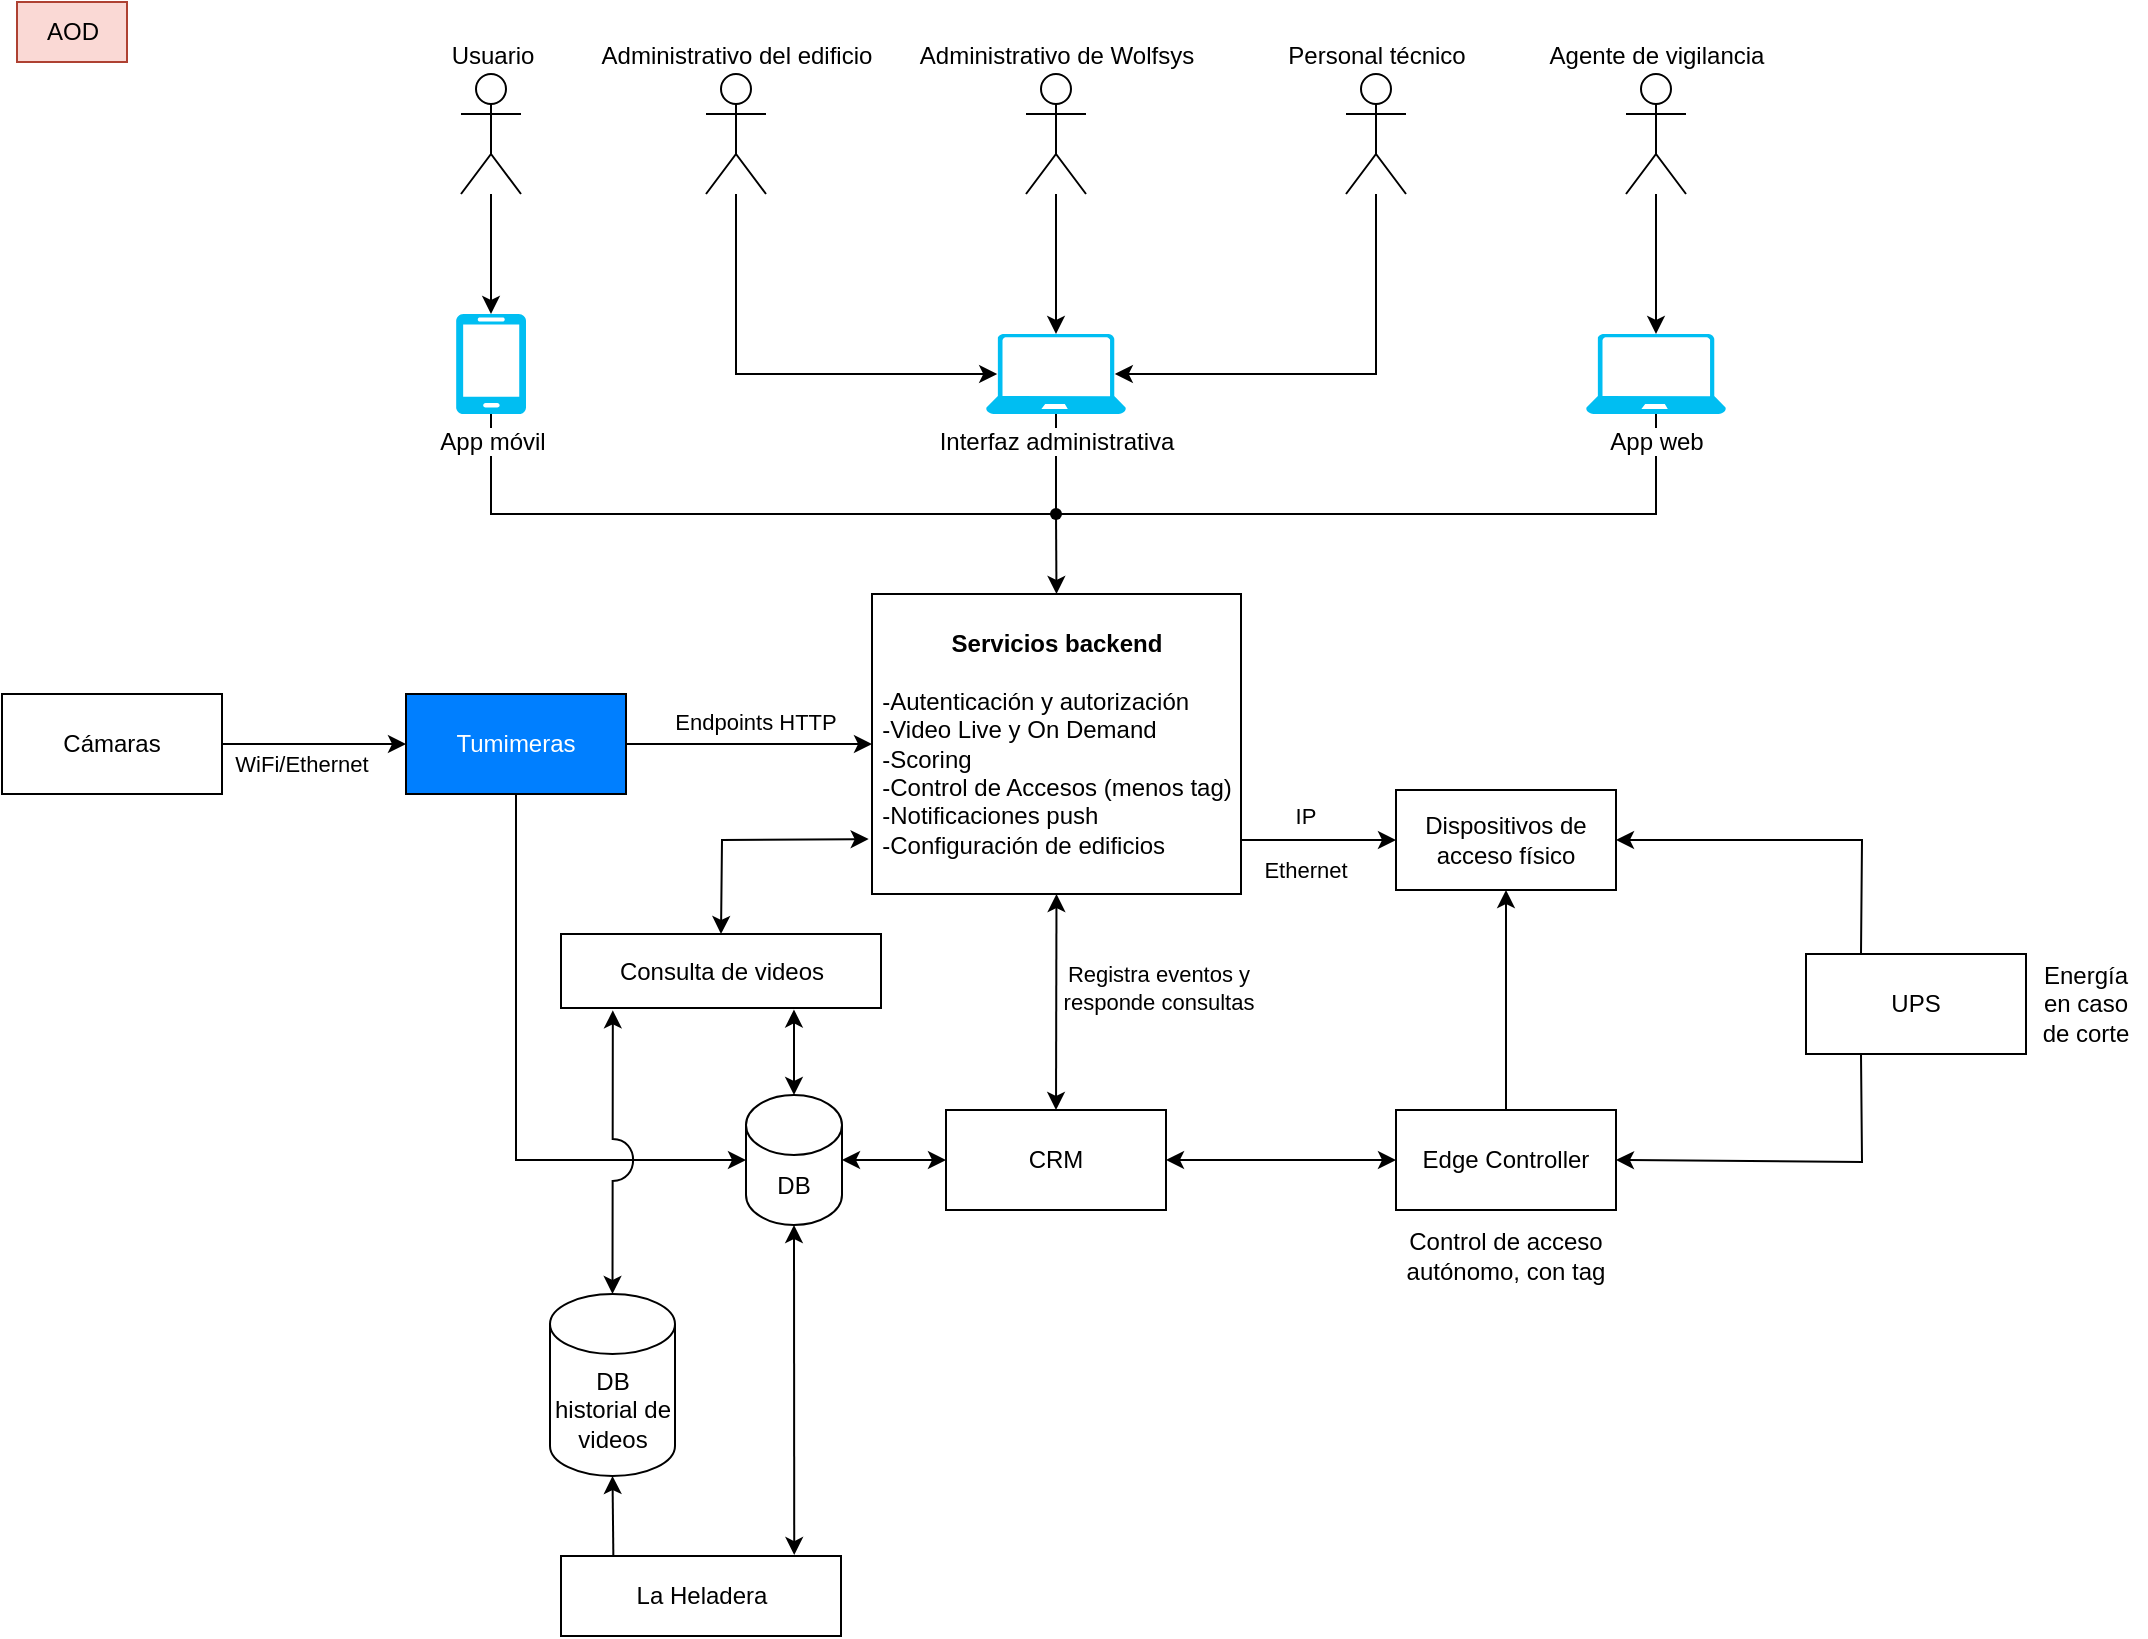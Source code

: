 <mxfile version="27.1.4">
  <diagram name="Page-1" id="A_d-Qr13XHkfKN404QjA">
    <mxGraphModel dx="1426" dy="823" grid="1" gridSize="10" guides="1" tooltips="1" connect="1" arrows="1" fold="1" page="1" pageScale="1" pageWidth="1169" pageHeight="827" math="0" shadow="0">
      <root>
        <mxCell id="0" />
        <mxCell id="1" parent="0" />
        <mxCell id="2USoUXH-JXkQr2h2Ghpu-1" value="Usuario" style="shape=umlActor;verticalLabelPosition=top;verticalAlign=bottom;html=1;align=center;labelPosition=center;" parent="1" vertex="1">
          <mxGeometry x="229.5" y="46" width="30" height="60" as="geometry" />
        </mxCell>
        <mxCell id="2USoUXH-JXkQr2h2Ghpu-6" value="Administrativo del edificio" style="shape=umlActor;verticalLabelPosition=top;verticalAlign=bottom;html=1;labelPosition=center;align=center;" parent="1" vertex="1">
          <mxGeometry x="352" y="46" width="30" height="60" as="geometry" />
        </mxCell>
        <mxCell id="2USoUXH-JXkQr2h2Ghpu-23" style="edgeStyle=orthogonalEdgeStyle;rounded=0;orthogonalLoop=1;jettySize=auto;html=1;" parent="1" source="2USoUXH-JXkQr2h2Ghpu-7" target="2USoUXH-JXkQr2h2Ghpu-17" edge="1">
          <mxGeometry relative="1" as="geometry" />
        </mxCell>
        <mxCell id="2USoUXH-JXkQr2h2Ghpu-7" value="Agente de vigilancia" style="shape=umlActor;verticalLabelPosition=top;verticalAlign=bottom;html=1;labelPosition=center;align=center;" parent="1" vertex="1">
          <mxGeometry x="812" y="46" width="30" height="60" as="geometry" />
        </mxCell>
        <mxCell id="2USoUXH-JXkQr2h2Ghpu-8" value="Personal técnico" style="shape=umlActor;verticalLabelPosition=top;verticalAlign=bottom;html=1;labelPosition=center;align=center;" parent="1" vertex="1">
          <mxGeometry x="672" y="46" width="30" height="60" as="geometry" />
        </mxCell>
        <mxCell id="2USoUXH-JXkQr2h2Ghpu-12" value="Administrativo de Wolfsys" style="shape=umlActor;verticalLabelPosition=top;verticalAlign=bottom;html=1;labelPosition=center;align=center;" parent="1" vertex="1">
          <mxGeometry x="512" y="46" width="30" height="60" as="geometry" />
        </mxCell>
        <mxCell id="2USoUXH-JXkQr2h2Ghpu-37" style="edgeStyle=orthogonalEdgeStyle;rounded=0;orthogonalLoop=1;jettySize=auto;html=1;entryX=0.397;entryY=0.553;entryDx=0;entryDy=0;entryPerimeter=0;endArrow=none;startFill=0;" parent="1" source="2USoUXH-JXkQr2h2Ghpu-14" target="_ZhD5MY3oaE8I9x_8OGQ-15" edge="1">
          <mxGeometry relative="1" as="geometry">
            <Array as="points">
              <mxPoint x="245" y="266" />
            </Array>
          </mxGeometry>
        </mxCell>
        <mxCell id="2USoUXH-JXkQr2h2Ghpu-14" value="App móvil" style="verticalLabelPosition=bottom;html=1;verticalAlign=top;align=center;strokeColor=none;fillColor=#00BEF2;shape=mxgraph.azure.mobile;pointerEvents=1;labelBackgroundColor=default;" parent="1" vertex="1">
          <mxGeometry x="227" y="166" width="35" height="50" as="geometry" />
        </mxCell>
        <mxCell id="2USoUXH-JXkQr2h2Ghpu-26" style="edgeStyle=orthogonalEdgeStyle;rounded=0;orthogonalLoop=1;jettySize=auto;html=1;entryX=0.497;entryY=0.36;entryDx=0;entryDy=0;entryPerimeter=0;endArrow=none;startFill=0;" parent="1" source="2USoUXH-JXkQr2h2Ghpu-15" target="_ZhD5MY3oaE8I9x_8OGQ-15" edge="1">
          <mxGeometry relative="1" as="geometry">
            <mxPoint x="527" y="356" as="targetPoint" />
          </mxGeometry>
        </mxCell>
        <mxCell id="2USoUXH-JXkQr2h2Ghpu-15" value="Interfaz administrativa" style="verticalLabelPosition=bottom;html=1;verticalAlign=top;align=center;strokeColor=none;fillColor=#00BEF2;shape=mxgraph.azure.laptop;pointerEvents=1;labelBackgroundColor=default;" parent="1" vertex="1">
          <mxGeometry x="492" y="176" width="70" height="40" as="geometry" />
        </mxCell>
        <mxCell id="2USoUXH-JXkQr2h2Ghpu-36" style="edgeStyle=orthogonalEdgeStyle;rounded=0;orthogonalLoop=1;jettySize=auto;html=1;entryX=0.61;entryY=0.567;entryDx=0;entryDy=0;entryPerimeter=0;endArrow=none;startFill=0;" parent="1" source="2USoUXH-JXkQr2h2Ghpu-17" target="_ZhD5MY3oaE8I9x_8OGQ-15" edge="1">
          <mxGeometry relative="1" as="geometry">
            <Array as="points">
              <mxPoint x="827" y="266" />
            </Array>
          </mxGeometry>
        </mxCell>
        <mxCell id="2USoUXH-JXkQr2h2Ghpu-17" value="App web" style="verticalLabelPosition=bottom;html=1;verticalAlign=top;align=center;strokeColor=none;fillColor=#00BEF2;shape=mxgraph.azure.laptop;pointerEvents=1;labelBackgroundColor=default;" parent="1" vertex="1">
          <mxGeometry x="792" y="176" width="70" height="40" as="geometry" />
        </mxCell>
        <mxCell id="2USoUXH-JXkQr2h2Ghpu-19" style="rounded=0;orthogonalLoop=1;jettySize=auto;html=1;entryX=0.5;entryY=0;entryDx=0;entryDy=0;entryPerimeter=0;" parent="1" source="2USoUXH-JXkQr2h2Ghpu-1" target="2USoUXH-JXkQr2h2Ghpu-14" edge="1">
          <mxGeometry relative="1" as="geometry" />
        </mxCell>
        <mxCell id="2USoUXH-JXkQr2h2Ghpu-21" style="rounded=0;orthogonalLoop=1;jettySize=auto;html=1;entryX=0.5;entryY=0;entryDx=0;entryDy=0;entryPerimeter=0;" parent="1" source="2USoUXH-JXkQr2h2Ghpu-12" target="2USoUXH-JXkQr2h2Ghpu-15" edge="1">
          <mxGeometry relative="1" as="geometry" />
        </mxCell>
        <mxCell id="2USoUXH-JXkQr2h2Ghpu-22" style="rounded=0;orthogonalLoop=1;jettySize=auto;html=1;entryX=0.92;entryY=0.5;entryDx=0;entryDy=0;entryPerimeter=0;" parent="1" source="2USoUXH-JXkQr2h2Ghpu-8" target="2USoUXH-JXkQr2h2Ghpu-15" edge="1">
          <mxGeometry relative="1" as="geometry">
            <Array as="points">
              <mxPoint x="687" y="196" />
            </Array>
          </mxGeometry>
        </mxCell>
        <mxCell id="2USoUXH-JXkQr2h2Ghpu-24" style="rounded=0;orthogonalLoop=1;jettySize=auto;html=1;entryX=0.08;entryY=0.5;entryDx=0;entryDy=0;entryPerimeter=0;" parent="1" source="2USoUXH-JXkQr2h2Ghpu-6" target="2USoUXH-JXkQr2h2Ghpu-15" edge="1">
          <mxGeometry relative="1" as="geometry">
            <Array as="points">
              <mxPoint x="367" y="196" />
            </Array>
          </mxGeometry>
        </mxCell>
        <mxCell id="2USoUXH-JXkQr2h2Ghpu-66" style="rounded=0;orthogonalLoop=1;jettySize=auto;html=1;exitX=0.5;exitY=1;exitDx=0;exitDy=0;entryX=0.5;entryY=0;entryDx=0;entryDy=0;startArrow=classic;startFill=1;" parent="1" source="2USoUXH-JXkQr2h2Ghpu-35" target="2USoUXH-JXkQr2h2Ghpu-60" edge="1">
          <mxGeometry relative="1" as="geometry" />
        </mxCell>
        <mxCell id="2USoUXH-JXkQr2h2Ghpu-35" value="&lt;b&gt;Servicios backend&lt;/b&gt;&lt;div&gt;&lt;b&gt;&lt;br&gt;&lt;/b&gt;&lt;div style=&quot;text-align: left;&quot;&gt;-Autenticación y autorización&lt;/div&gt;&lt;div style=&quot;text-align: left;&quot;&gt;-&lt;span style=&quot;background-color: transparent; color: light-dark(rgb(0, 0, 0), rgb(255, 255, 255));&quot;&gt;Video Live y On Demand&lt;/span&gt;&lt;span style=&quot;background-color: transparent; color: light-dark(rgb(0, 0, 0), rgb(255, 255, 255));&quot;&gt;&amp;nbsp;&lt;/span&gt;&lt;/div&gt;&lt;div style=&quot;text-align: left;&quot;&gt;&lt;span style=&quot;background-color: transparent; color: light-dark(rgb(0, 0, 0), rgb(255, 255, 255));&quot;&gt;-Scoring&lt;/span&gt;&lt;/div&gt;&lt;div style=&quot;text-align: left;&quot;&gt;&lt;span style=&quot;background-color: transparent; color: light-dark(rgb(0, 0, 0), rgb(255, 255, 255));&quot;&gt;-Control de Accesos (menos tag)&lt;/span&gt;&lt;/div&gt;&lt;div style=&quot;text-align: left;&quot;&gt;&lt;span style=&quot;background-color: transparent; color: light-dark(rgb(0, 0, 0), rgb(255, 255, 255));&quot;&gt;-Notificaciones&lt;/span&gt;&lt;span style=&quot;background-color: transparent; color: light-dark(rgb(0, 0, 0), rgb(255, 255, 255));&quot;&gt;&amp;nbsp;push&lt;/span&gt;&lt;/div&gt;&lt;div style=&quot;text-align: left;&quot;&gt;&lt;span style=&quot;background-color: transparent; color: light-dark(rgb(0, 0, 0), rgb(255, 255, 255));&quot;&gt;-Configuración&lt;/span&gt;&lt;span style=&quot;background-color: transparent; color: light-dark(rgb(0, 0, 0), rgb(255, 255, 255));&quot; class=&quot;Apple-converted-space&quot;&gt;&amp;nbsp;de edificios&lt;/span&gt;&lt;/div&gt;&lt;/div&gt;" style="html=1;whiteSpace=wrap;" parent="1" vertex="1">
          <mxGeometry x="435" y="306" width="184.5" height="150" as="geometry" />
        </mxCell>
        <mxCell id="2USoUXH-JXkQr2h2Ghpu-49" style="rounded=0;orthogonalLoop=1;jettySize=auto;html=1;entryX=0.5;entryY=1;entryDx=0;entryDy=0;" parent="1" source="2USoUXH-JXkQr2h2Ghpu-39" target="2USoUXH-JXkQr2h2Ghpu-42" edge="1">
          <mxGeometry relative="1" as="geometry" />
        </mxCell>
        <mxCell id="2USoUXH-JXkQr2h2Ghpu-39" value="Edge Controller" style="html=1;whiteSpace=wrap;" parent="1" vertex="1">
          <mxGeometry x="697" y="564" width="110" height="50" as="geometry" />
        </mxCell>
        <mxCell id="2USoUXH-JXkQr2h2Ghpu-64" style="rounded=0;orthogonalLoop=1;jettySize=auto;html=1;exitX=1;exitY=0.5;exitDx=0;exitDy=0;entryX=0;entryY=0.5;entryDx=0;entryDy=0;" parent="1" source="2USoUXH-JXkQr2h2Ghpu-40" target="2USoUXH-JXkQr2h2Ghpu-35" edge="1">
          <mxGeometry relative="1" as="geometry" />
        </mxCell>
        <mxCell id="2USoUXH-JXkQr2h2Ghpu-69" style="rounded=0;orthogonalLoop=1;jettySize=auto;html=1;exitX=0.5;exitY=1;exitDx=0;exitDy=0;entryX=0;entryY=0.5;entryDx=0;entryDy=0;entryPerimeter=0;" parent="1" source="2USoUXH-JXkQr2h2Ghpu-40" target="2USoUXH-JXkQr2h2Ghpu-45" edge="1">
          <mxGeometry relative="1" as="geometry">
            <Array as="points">
              <mxPoint x="257" y="589" />
            </Array>
            <mxPoint x="260" y="455" as="sourcePoint" />
          </mxGeometry>
        </mxCell>
        <mxCell id="2USoUXH-JXkQr2h2Ghpu-40" value="Tumimeras" style="html=1;whiteSpace=wrap;labelBackgroundColor=none;fontColor=light-dark(#ffffff, #ededed);fillColor=#007FFF;" parent="1" vertex="1">
          <mxGeometry x="202" y="356" width="110" height="50" as="geometry" />
        </mxCell>
        <mxCell id="2USoUXH-JXkQr2h2Ghpu-58" style="rounded=0;orthogonalLoop=1;jettySize=auto;html=1;exitX=1;exitY=0.5;exitDx=0;exitDy=0;entryX=0;entryY=0.5;entryDx=0;entryDy=0;" parent="1" source="2USoUXH-JXkQr2h2Ghpu-41" target="2USoUXH-JXkQr2h2Ghpu-40" edge="1">
          <mxGeometry relative="1" as="geometry" />
        </mxCell>
        <mxCell id="2USoUXH-JXkQr2h2Ghpu-41" value="Cámaras" style="html=1;whiteSpace=wrap;" parent="1" vertex="1">
          <mxGeometry y="356" width="110" height="50" as="geometry" />
        </mxCell>
        <mxCell id="2USoUXH-JXkQr2h2Ghpu-42" value="Dispositivos de acceso físico" style="html=1;whiteSpace=wrap;" parent="1" vertex="1">
          <mxGeometry x="697" y="404" width="110" height="50" as="geometry" />
        </mxCell>
        <mxCell id="2USoUXH-JXkQr2h2Ghpu-45" value="DB" style="shape=cylinder3;whiteSpace=wrap;html=1;boundedLbl=1;backgroundOutline=1;size=15;" parent="1" vertex="1">
          <mxGeometry x="372" y="556.5" width="48" height="65" as="geometry" />
        </mxCell>
        <mxCell id="2USoUXH-JXkQr2h2Ghpu-55" style="rounded=0;orthogonalLoop=1;jettySize=auto;html=1;exitX=0.25;exitY=1;exitDx=0;exitDy=0;entryX=1;entryY=0.5;entryDx=0;entryDy=0;" parent="1" source="2USoUXH-JXkQr2h2Ghpu-54" target="2USoUXH-JXkQr2h2Ghpu-39" edge="1">
          <mxGeometry relative="1" as="geometry">
            <mxPoint x="929.5" y="558" as="sourcePoint" />
            <Array as="points">
              <mxPoint x="930" y="590" />
            </Array>
          </mxGeometry>
        </mxCell>
        <mxCell id="2USoUXH-JXkQr2h2Ghpu-56" style="rounded=0;orthogonalLoop=1;jettySize=auto;html=1;entryX=1;entryY=0.5;entryDx=0;entryDy=0;exitX=0.25;exitY=0;exitDx=0;exitDy=0;" parent="1" source="2USoUXH-JXkQr2h2Ghpu-54" target="2USoUXH-JXkQr2h2Ghpu-42" edge="1">
          <mxGeometry relative="1" as="geometry">
            <Array as="points">
              <mxPoint x="930" y="429" />
            </Array>
          </mxGeometry>
        </mxCell>
        <mxCell id="2USoUXH-JXkQr2h2Ghpu-54" value="UPS" style="html=1;whiteSpace=wrap;" parent="1" vertex="1">
          <mxGeometry x="902" y="486" width="110" height="50" as="geometry" />
        </mxCell>
        <mxCell id="2USoUXH-JXkQr2h2Ghpu-67" style="rounded=0;orthogonalLoop=1;jettySize=auto;html=1;exitX=1;exitY=0.5;exitDx=0;exitDy=0;entryX=0;entryY=0.5;entryDx=0;entryDy=0;startArrow=classic;startFill=1;" parent="1" source="2USoUXH-JXkQr2h2Ghpu-60" target="2USoUXH-JXkQr2h2Ghpu-39" edge="1">
          <mxGeometry relative="1" as="geometry" />
        </mxCell>
        <mxCell id="2USoUXH-JXkQr2h2Ghpu-60" value="CRM" style="html=1;whiteSpace=wrap;" parent="1" vertex="1">
          <mxGeometry x="472" y="564" width="110" height="50" as="geometry" />
        </mxCell>
        <mxCell id="2USoUXH-JXkQr2h2Ghpu-61" style="rounded=0;orthogonalLoop=1;jettySize=auto;html=1;exitX=0;exitY=0.5;exitDx=0;exitDy=0;entryX=1;entryY=0.5;entryDx=0;entryDy=0;entryPerimeter=0;startArrow=classic;startFill=1;" parent="1" source="2USoUXH-JXkQr2h2Ghpu-60" target="2USoUXH-JXkQr2h2Ghpu-45" edge="1">
          <mxGeometry relative="1" as="geometry" />
        </mxCell>
        <mxCell id="_ZhD5MY3oaE8I9x_8OGQ-1" value="AOD" style="rounded=0;whiteSpace=wrap;html=1;fillColor=#fad9d5;strokeColor=#ae4132;" parent="1" vertex="1">
          <mxGeometry x="7.5" y="10" width="55" height="30" as="geometry" />
        </mxCell>
        <mxCell id="_ZhD5MY3oaE8I9x_8OGQ-5" value="" style="endArrow=classic;html=1;rounded=0;exitX=1.001;exitY=0.82;exitDx=0;exitDy=0;exitPerimeter=0;entryX=0;entryY=0.5;entryDx=0;entryDy=0;" parent="1" source="2USoUXH-JXkQr2h2Ghpu-35" target="2USoUXH-JXkQr2h2Ghpu-42" edge="1">
          <mxGeometry width="50" height="50" relative="1" as="geometry">
            <mxPoint x="737" y="376" as="sourcePoint" />
            <mxPoint x="787" y="326" as="targetPoint" />
          </mxGeometry>
        </mxCell>
        <mxCell id="_ZhD5MY3oaE8I9x_8OGQ-6" value="Endpoints HTTP" style="text;html=1;align=center;verticalAlign=middle;whiteSpace=wrap;rounded=0;fontSize=11;" parent="1" vertex="1">
          <mxGeometry x="327" y="359" width="100" height="21" as="geometry" />
        </mxCell>
        <mxCell id="_ZhD5MY3oaE8I9x_8OGQ-7" value="" style="endArrow=classic;html=1;rounded=0;entryX=-0.009;entryY=0.817;entryDx=0;entryDy=0;entryPerimeter=0;exitX=0.5;exitY=0;exitDx=0;exitDy=0;startArrow=classic;startFill=1;" parent="1" source="_ZhD5MY3oaE8I9x_8OGQ-8" target="2USoUXH-JXkQr2h2Ghpu-35" edge="1">
          <mxGeometry width="50" height="50" relative="1" as="geometry">
            <mxPoint x="359.5" y="446" as="sourcePoint" />
            <mxPoint x="417" y="436.8" as="targetPoint" />
            <Array as="points">
              <mxPoint x="360" y="429" />
            </Array>
          </mxGeometry>
        </mxCell>
        <mxCell id="_ZhD5MY3oaE8I9x_8OGQ-8" value="Consulta de videos" style="html=1;whiteSpace=wrap;" parent="1" vertex="1">
          <mxGeometry x="279.5" y="476" width="160" height="37" as="geometry" />
        </mxCell>
        <mxCell id="_ZhD5MY3oaE8I9x_8OGQ-9" value="" style="endArrow=classic;html=1;rounded=0;exitX=0.728;exitY=1.02;exitDx=0;exitDy=0;entryX=0.5;entryY=0;entryDx=0;entryDy=0;entryPerimeter=0;startArrow=classic;startFill=1;exitPerimeter=0;endFill=1;" parent="1" source="_ZhD5MY3oaE8I9x_8OGQ-8" target="2USoUXH-JXkQr2h2Ghpu-45" edge="1">
          <mxGeometry width="50" height="50" relative="1" as="geometry">
            <mxPoint x="270" y="566" as="sourcePoint" />
            <mxPoint x="320" y="516" as="targetPoint" />
          </mxGeometry>
        </mxCell>
        <mxCell id="_ZhD5MY3oaE8I9x_8OGQ-10" value="DB historial de videos" style="shape=cylinder3;whiteSpace=wrap;html=1;boundedLbl=1;backgroundOutline=1;size=15;" parent="1" vertex="1">
          <mxGeometry x="274" y="656" width="62.5" height="91" as="geometry" />
        </mxCell>
        <mxCell id="_ZhD5MY3oaE8I9x_8OGQ-11" value="" style="endArrow=classic;html=1;rounded=0;entryX=0.5;entryY=0;entryDx=0;entryDy=0;entryPerimeter=0;jumpStyle=arc;jumpSize=21;startFill=1;startArrow=classic;exitX=0.162;exitY=1.032;exitDx=0;exitDy=0;exitPerimeter=0;endFill=1;" parent="1" source="_ZhD5MY3oaE8I9x_8OGQ-8" target="_ZhD5MY3oaE8I9x_8OGQ-10" edge="1">
          <mxGeometry width="50" height="50" relative="1" as="geometry">
            <mxPoint x="300" y="540" as="sourcePoint" />
            <mxPoint x="350" y="542" as="targetPoint" />
          </mxGeometry>
        </mxCell>
        <mxCell id="_ZhD5MY3oaE8I9x_8OGQ-12" value="La Heladera" style="html=1;whiteSpace=wrap;" parent="1" vertex="1">
          <mxGeometry x="279.5" y="787" width="140" height="40" as="geometry" />
        </mxCell>
        <mxCell id="_ZhD5MY3oaE8I9x_8OGQ-13" value="" style="endArrow=classic;html=1;rounded=0;exitX=0.5;exitY=1;exitDx=0;exitDy=0;exitPerimeter=0;entryX=0.833;entryY=-0.012;entryDx=0;entryDy=0;entryPerimeter=0;startArrow=classic;startFill=1;" parent="1" source="2USoUXH-JXkQr2h2Ghpu-45" target="_ZhD5MY3oaE8I9x_8OGQ-12" edge="1">
          <mxGeometry width="50" height="50" relative="1" as="geometry">
            <mxPoint x="410" y="750" as="sourcePoint" />
            <mxPoint x="460" y="700" as="targetPoint" />
          </mxGeometry>
        </mxCell>
        <mxCell id="_ZhD5MY3oaE8I9x_8OGQ-14" value="" style="endArrow=classic;html=1;rounded=0;exitX=0.187;exitY=0.01;exitDx=0;exitDy=0;exitPerimeter=0;entryX=0.5;entryY=1;entryDx=0;entryDy=0;entryPerimeter=0;" parent="1" source="_ZhD5MY3oaE8I9x_8OGQ-12" target="_ZhD5MY3oaE8I9x_8OGQ-10" edge="1">
          <mxGeometry width="50" height="50" relative="1" as="geometry">
            <mxPoint x="230" y="780" as="sourcePoint" />
            <mxPoint x="280" y="730" as="targetPoint" />
          </mxGeometry>
        </mxCell>
        <mxCell id="_ZhD5MY3oaE8I9x_8OGQ-16" style="rounded=0;orthogonalLoop=1;jettySize=auto;html=1;entryX=0.5;entryY=0;entryDx=0;entryDy=0;" parent="1" source="_ZhD5MY3oaE8I9x_8OGQ-15" target="2USoUXH-JXkQr2h2Ghpu-35" edge="1">
          <mxGeometry relative="1" as="geometry" />
        </mxCell>
        <mxCell id="_ZhD5MY3oaE8I9x_8OGQ-15" value="" style="shape=waypoint;sketch=0;fillStyle=solid;size=6;pointerEvents=1;points=[];fillColor=none;resizable=0;rotatable=0;perimeter=centerPerimeter;snapToPoint=1;" parent="1" vertex="1">
          <mxGeometry x="517" y="256" width="20" height="20" as="geometry" />
        </mxCell>
        <mxCell id="_ZhD5MY3oaE8I9x_8OGQ-18" value="Registra eventos y responde consultas" style="text;html=1;align=center;verticalAlign=middle;whiteSpace=wrap;rounded=0;fontSize=11;" parent="1" vertex="1">
          <mxGeometry x="517" y="486" width="123" height="34" as="geometry" />
        </mxCell>
        <mxCell id="_ZhD5MY3oaE8I9x_8OGQ-19" value="WiFi/Ethernet" style="text;html=1;align=center;verticalAlign=middle;whiteSpace=wrap;rounded=0;fontSize=11;" parent="1" vertex="1">
          <mxGeometry x="100" y="380" width="100" height="21" as="geometry" />
        </mxCell>
        <mxCell id="_ZhD5MY3oaE8I9x_8OGQ-20" value="Ethernet" style="text;html=1;align=center;verticalAlign=middle;whiteSpace=wrap;rounded=0;fontSize=11;" parent="1" vertex="1">
          <mxGeometry x="602" y="433" width="100" height="21" as="geometry" />
        </mxCell>
        <mxCell id="_ZhD5MY3oaE8I9x_8OGQ-21" value="IP" style="text;html=1;align=center;verticalAlign=middle;whiteSpace=wrap;rounded=0;fontSize=11;" parent="1" vertex="1">
          <mxGeometry x="602" y="406" width="100" height="21" as="geometry" />
        </mxCell>
        <mxCell id="_ZhD5MY3oaE8I9x_8OGQ-22" value="Energía en caso de corte" style="text;html=1;align=center;verticalAlign=middle;whiteSpace=wrap;rounded=0;" parent="1" vertex="1">
          <mxGeometry x="1012" y="496" width="60" height="30" as="geometry" />
        </mxCell>
        <mxCell id="_ZhD5MY3oaE8I9x_8OGQ-23" value="Control de acceso autónomo, con tag" style="text;html=1;align=center;verticalAlign=middle;whiteSpace=wrap;rounded=0;" parent="1" vertex="1">
          <mxGeometry x="688" y="621.5" width="128" height="30" as="geometry" />
        </mxCell>
      </root>
    </mxGraphModel>
  </diagram>
</mxfile>
